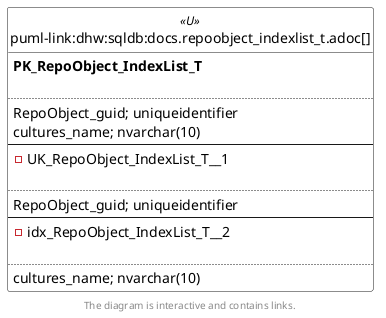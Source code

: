 @startuml
left to right direction
'top to bottom direction
hide circle
'avoide "." issues:
set namespaceSeparator none


skinparam class {
  BackgroundColor White
  BackgroundColor<<FN>> Yellow
  BackgroundColor<<FS>> Yellow
  BackgroundColor<<FT>> LightGray
  BackgroundColor<<IF>> Yellow
  BackgroundColor<<IS>> Yellow
  BackgroundColor<<P>> Aqua
  BackgroundColor<<PC>> Aqua
  BackgroundColor<<SN>> Yellow
  BackgroundColor<<SO>> SlateBlue
  BackgroundColor<<TF>> LightGray
  BackgroundColor<<TR>> Tomato
  BackgroundColor<<U>> White
  BackgroundColor<<V>> WhiteSmoke
  BackgroundColor<<X>> Aqua
  BackgroundColor<<external>> AliceBlue
}


entity "puml-link:dhw:sqldb:docs.repoobject_indexlist_t.adoc[]" as docs.RepoObject_IndexList_T << U >> {
**PK_RepoObject_IndexList_T**

..
RepoObject_guid; uniqueidentifier
cultures_name; nvarchar(10)
--
- UK_RepoObject_IndexList_T__1

..
RepoObject_guid; uniqueidentifier
--
- idx_RepoObject_IndexList_T__2

..
cultures_name; nvarchar(10)
}

footer The diagram is interactive and contains links.
@enduml

